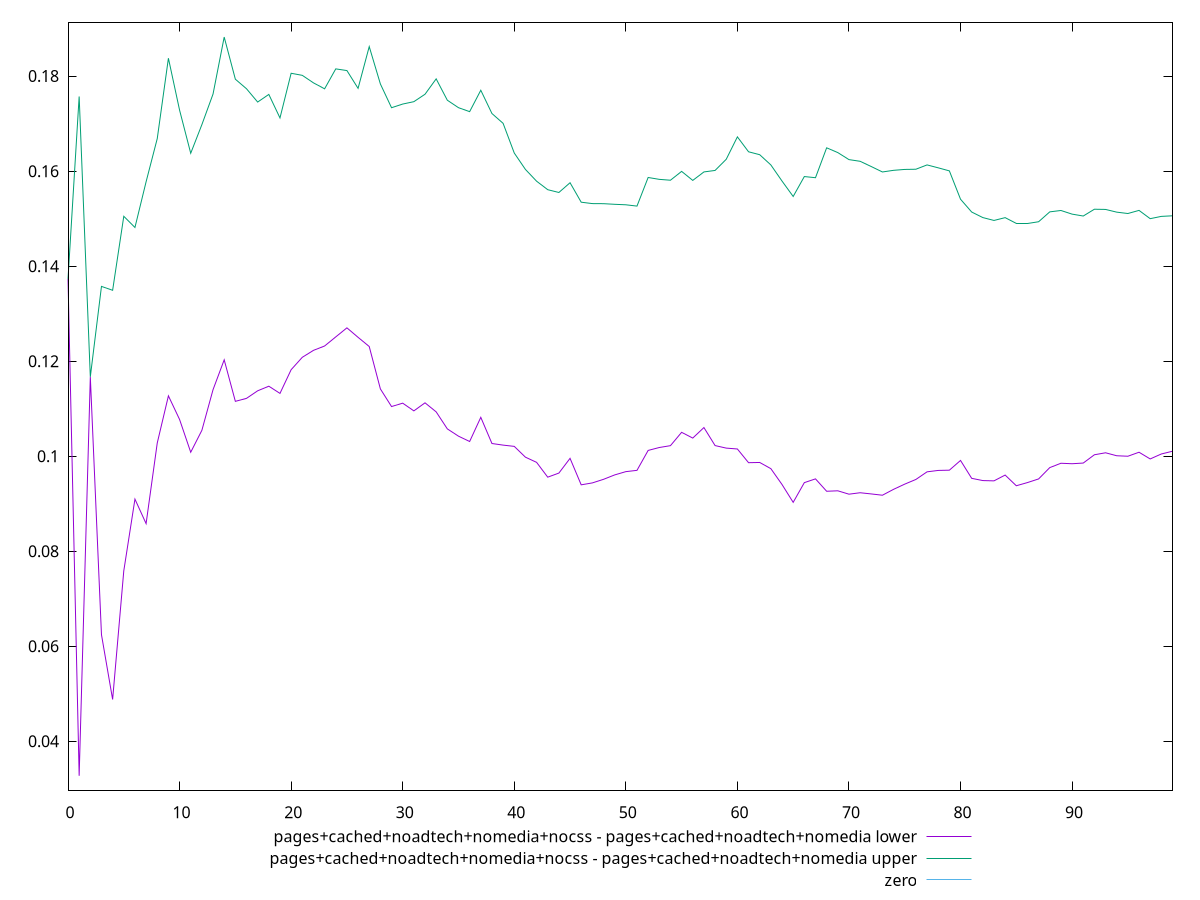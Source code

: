 reset

$pagesCachedNoadtechNomediaNocssPagesCachedNoadtechNomediaLower <<EOF
0 0.1373300780124359
1 0.0327236434008578
2 0.11669508097398451
3 0.06242845282647707
4 0.04878710368108403
5 0.07586218982793667
6 0.09095886542288442
7 0.08579887147011982
8 0.10277315407120884
9 0.11269741135075642
10 0.10772936493312012
11 0.10082428467548381
12 0.10544199207656235
13 0.11399792570069331
14 0.12027927924979528
15 0.11154093678146834
16 0.11217007888473676
17 0.11376053281883945
18 0.11472762057173841
19 0.1132145940356166
20 0.1182027333983115
21 0.12081144496066355
22 0.12227351863106992
23 0.12319267329806735
24 0.12510733935017365
25 0.12701075872573064
26 0.12501397473390422
27 0.12308236516504495
28 0.11415914651485372
29 0.1104457387326516
30 0.11115702654619672
31 0.10953445636238585
32 0.11122829966977456
33 0.10932471641308682
34 0.1057443962918397
35 0.10421100612019081
36 0.10308636669196161
37 0.10817615271709474
38 0.10266452774809517
39 0.10232668348638405
40 0.10206173183585537
41 0.09979024392828188
42 0.09870111839178969
43 0.0955808787124943
44 0.09644182539389243
45 0.09954218857574737
46 0.09396710164019362
47 0.09437181168427083
48 0.09512447999072553
49 0.09605390666663738
50 0.09674348219610107
51 0.09701544194657509
52 0.10121045870893058
53 0.10182332440502231
54 0.10221291641227485
55 0.1050176912745309
56 0.10381072388978804
57 0.106025505221594
58 0.10222966839410838
59 0.10169656616810643
60 0.10151242201635265
61 0.09862687060368597
62 0.09867618564063273
63 0.09736937498249476
64 0.09403714257906443
65 0.09027996867342955
66 0.09442857180832934
67 0.09522099585421184
68 0.0926131816823071
69 0.09271111331830825
70 0.09199753832105864
71 0.09230234690581082
72 0.09205057173109762
73 0.0917802267926546
74 0.09302039503567737
75 0.0941149076784997
76 0.09509997949662125
77 0.09670203815968717
78 0.09699874316348572
79 0.09705101034142335
80 0.09909992664705335
81 0.09533548965672542
82 0.09486241215109796
83 0.09480214930419498
84 0.09602352916741004
85 0.09377430161431416
86 0.09444322783095416
87 0.09521003484854657
88 0.09759612299525877
89 0.09850878122936932
90 0.098408336405059
91 0.09855081111199143
92 0.10029538688567284
93 0.10071285830860421
94 0.10008748134230225
95 0.09998693902384252
96 0.100827605978908
97 0.09941546794790998
98 0.10046133652805912
99 0.1010396906107079
EOF

$pagesCachedNoadtechNomediaNocssPagesCachedNoadtechNomediaUpper <<EOF
0 0.1373300780124359
1 0.17571443218490973
2 0.11669508097398451
3 0.1357381094030437
4 0.13491856328001411
5 0.150495709425159
6 0.14814076202479023
7 0.15776186981785761
8 0.16684956311333116
9 0.18376296038351533
10 0.1728446996709101
11 0.16376163094048085
12 0.16978964925255013
13 0.1762280842409614
14 0.18821932210878425
15 0.17934984154340164
16 0.17733887454132055
17 0.17453969496717772
18 0.17614770412362907
19 0.17119305307964064
20 0.18059997842903558
21 0.18016300817565278
22 0.17858211243445024
23 0.177324637660096
24 0.1815253531919156
25 0.18116833018764955
26 0.17742464960737156
27 0.18621290778073846
28 0.17835225601291405
29 0.17334704659582803
30 0.17411951885436341
31 0.17461855335973758
32 0.17618400077685126
33 0.17942142946065265
34 0.17492837438825565
35 0.1733557696280193
36 0.17252195327008243
37 0.1770251892873272
38 0.17212366569046803
39 0.1700556042579238
40 0.16381116076485563
41 0.1603608805768248
42 0.15788381064919815
43 0.15609105049117925
44 0.15550644072414102
45 0.15755922520800902
46 0.15346065144604693
47 0.1531657331740937
48 0.15314813670067315
49 0.1530166572231303
50 0.15291506559459167
51 0.1526411284724275
52 0.15866318674636953
53 0.1582678401576166
54 0.15808645086011372
55 0.15994963839385054
56 0.158048862853746
57 0.15983107542114022
58 0.16014462173995406
59 0.1624953405672047
60 0.16720995101812902
61 0.16407148879109495
62 0.16345688591281082
63 0.16130075150123446
64 0.15791246572140377
65 0.1546643548582091
66 0.1588592104179147
67 0.1586153172671112
68 0.16490678129942732
69 0.16390387279230192
70 0.16242395468500245
71 0.1620712355223695
72 0.16096384868895544
73 0.15982329672188736
74 0.16016943055710997
75 0.1603591885462943
76 0.16039970350308436
77 0.16130816781682297
78 0.16069546338171753
79 0.1600523540578939
80 0.15408947161104639
81 0.15139139893643364
82 0.15022224112071056
83 0.1496199236963983
84 0.15021011923622268
85 0.1489829147272546
86 0.14898292093812726
87 0.1493467869941047
88 0.15142614368406881
89 0.15171528853295593
90 0.15095008259316642
91 0.1505496373863065
92 0.1519805580402747
93 0.15193841640789774
94 0.15136602854610362
95 0.1510787079826744
96 0.15173686109689183
97 0.14999433240631446
98 0.1504740067950332
99 0.1505972352195652
EOF

set key outside below
set xrange [0:99]
set yrange [0.029613729826699273:0.19132923568294277]
set trange [0.029613729826699273:0.19132923568294277]
set terminal svg size 640, 520 enhanced background rgb 'white'
set output "report_00014_2021-02-09T15:56:05.503Z/meta/scoreEstimate/diff/4_sub_3.svg"

plot $pagesCachedNoadtechNomediaNocssPagesCachedNoadtechNomediaLower title "pages+cached+noadtech+nomedia+nocss - pages+cached+noadtech+nomedia lower" with line, \
     $pagesCachedNoadtechNomediaNocssPagesCachedNoadtechNomediaUpper title "pages+cached+noadtech+nomedia+nocss - pages+cached+noadtech+nomedia upper" with line, \
     0 title "zero"

reset
